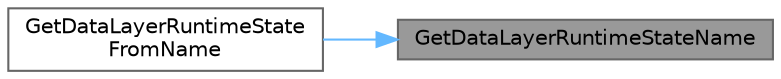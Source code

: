 digraph "GetDataLayerRuntimeStateName"
{
 // INTERACTIVE_SVG=YES
 // LATEX_PDF_SIZE
  bgcolor="transparent";
  edge [fontname=Helvetica,fontsize=10,labelfontname=Helvetica,labelfontsize=10];
  node [fontname=Helvetica,fontsize=10,shape=box,height=0.2,width=0.4];
  rankdir="RL";
  Node1 [id="Node000001",label="GetDataLayerRuntimeStateName",height=0.2,width=0.4,color="gray40", fillcolor="grey60", style="filled", fontcolor="black",tooltip=" "];
  Node1 -> Node2 [id="edge1_Node000001_Node000002",dir="back",color="steelblue1",style="solid",tooltip=" "];
  Node2 [id="Node000002",label="GetDataLayerRuntimeState\lFromName",height=0.2,width=0.4,color="grey40", fillcolor="white", style="filled",URL="$df/d30/DataLayer_8h.html#a541c131572d6b8fc9563634a0cc2082e",tooltip=" "];
}
